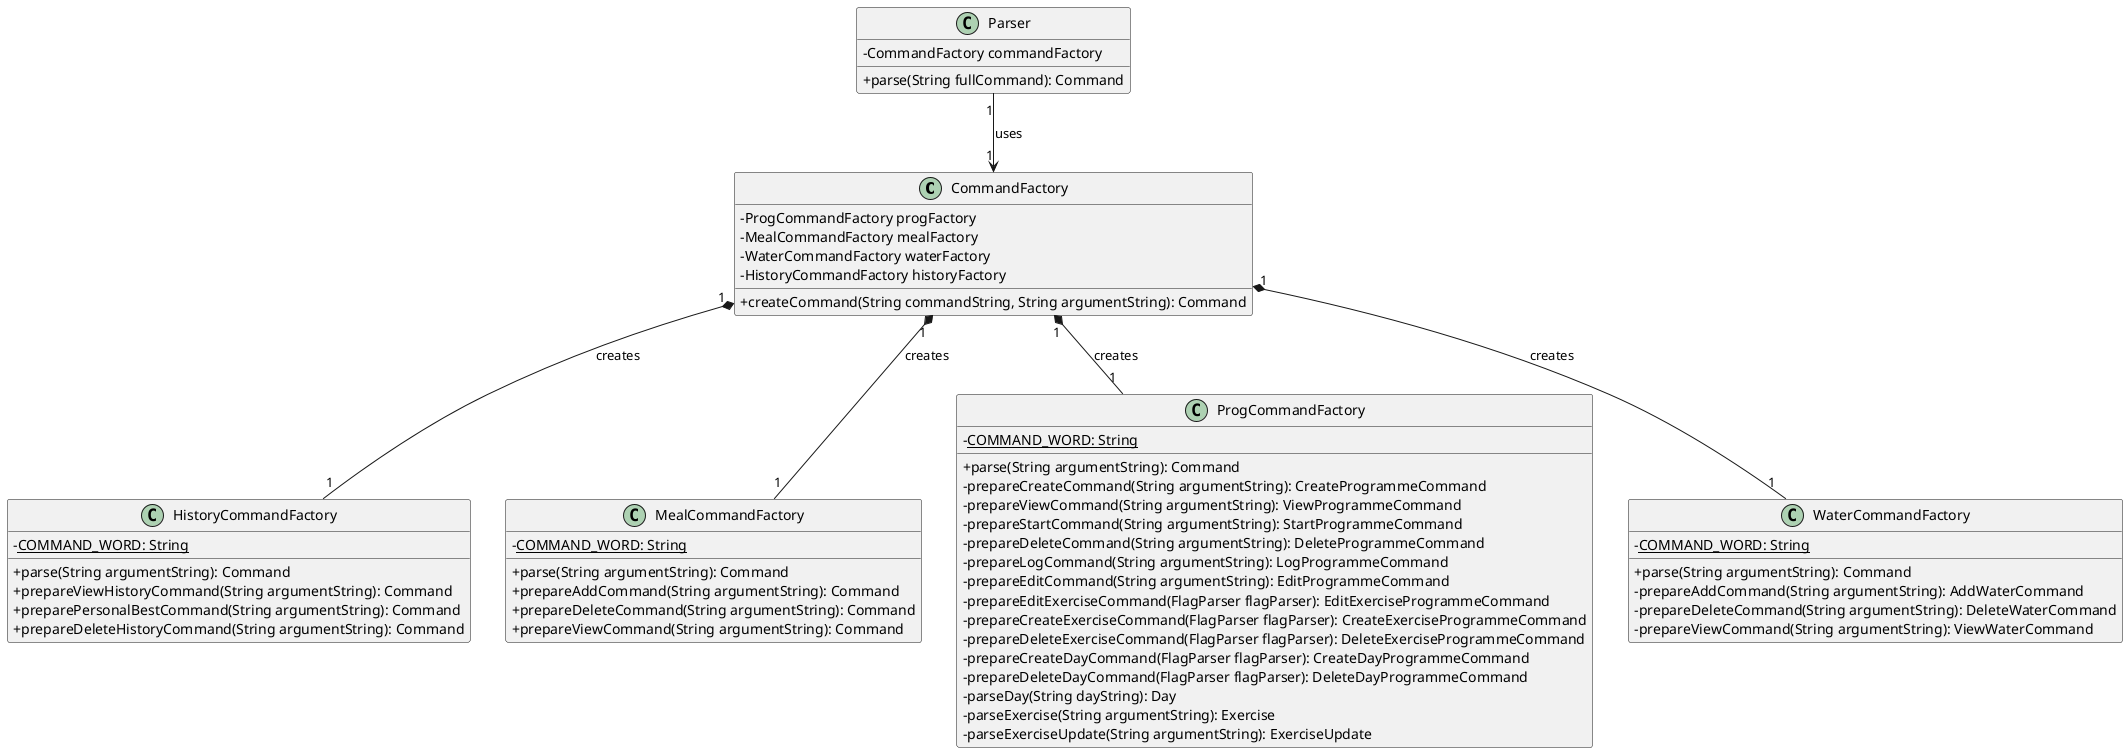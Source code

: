 @startuml
skinparam classAttributeIconSize 0

class CommandFactory {
  - ProgCommandFactory progFactory
  - MealCommandFactory mealFactory
  - WaterCommandFactory waterFactory
  - HistoryCommandFactory historyFactory

  + createCommand(String commandString, String argumentString): Command
}

class HistoryCommandFactory {
  - <u>COMMAND_WORD: String

  + parse(String argumentString): Command
  + prepareViewHistoryCommand(String argumentString): Command
  + preparePersonalBestCommand(String argumentString): Command
  + prepareDeleteHistoryCommand(String argumentString): Command
}

class MealCommandFactory {
  - <u>COMMAND_WORD: String

  + parse(String argumentString): Command
  + prepareAddCommand(String argumentString): Command
  + prepareDeleteCommand(String argumentString): Command
  + prepareViewCommand(String argumentString): Command
}

class ProgCommandFactory {
  - <u>COMMAND_WORD: String

  + parse(String argumentString): Command
  - prepareCreateCommand(String argumentString): CreateProgrammeCommand
  - prepareViewCommand(String argumentString): ViewProgrammeCommand
  - prepareStartCommand(String argumentString): StartProgrammeCommand
  - prepareDeleteCommand(String argumentString): DeleteProgrammeCommand
  - prepareLogCommand(String argumentString): LogProgrammeCommand
  - prepareEditCommand(String argumentString): EditProgrammeCommand
  - prepareEditExerciseCommand(FlagParser flagParser): EditExerciseProgrammeCommand
  - prepareCreateExerciseCommand(FlagParser flagParser): CreateExerciseProgrammeCommand
  - prepareDeleteExerciseCommand(FlagParser flagParser): DeleteExerciseProgrammeCommand
  - prepareCreateDayCommand(FlagParser flagParser): CreateDayProgrammeCommand
  - prepareDeleteDayCommand(FlagParser flagParser): DeleteDayProgrammeCommand
  - parseDay(String dayString): Day
  - parseExercise(String argumentString): Exercise
  - parseExerciseUpdate(String argumentString): ExerciseUpdate
}

class WaterCommandFactory {
  - <u>COMMAND_WORD: String

  + parse(String argumentString): Command
  - prepareAddCommand(String argumentString): AddWaterCommand
  - prepareDeleteCommand(String argumentString): DeleteWaterCommand
  - prepareViewCommand(String argumentString): ViewWaterCommand
}

class Parser {
  - CommandFactory commandFactory
  + parse(String fullCommand): Command
}



Parser "1" --> "1" CommandFactory : uses
CommandFactory "1" *-- "1" ProgCommandFactory : creates
CommandFactory "1" *-- "1" MealCommandFactory : creates
CommandFactory "1" *-- "1" WaterCommandFactory : creates
CommandFactory "1" *-- "1" HistoryCommandFactory : creates

@enduml
